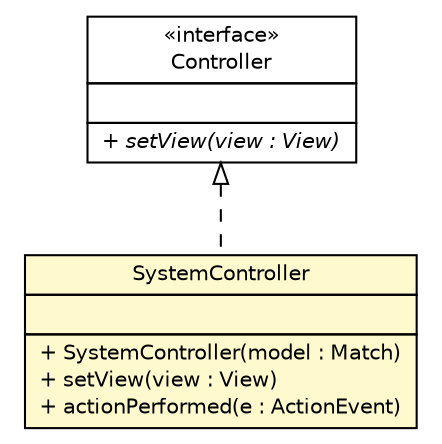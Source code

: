 #!/usr/local/bin/dot
#
# Class diagram 
# Generated by UMLGraph version R5_6 (http://www.umlgraph.org/)
#

digraph G {
	edge [fontname="Helvetica",fontsize=10,labelfontname="Helvetica",labelfontsize=10];
	node [fontname="Helvetica",fontsize=10,shape=plaintext];
	nodesep=0.25;
	ranksep=0.5;
	// thmuggleton.controller.Controller
	c804 [label=<<table title="thmuggleton.controller.Controller" border="0" cellborder="1" cellspacing="0" cellpadding="2" port="p" href="./Controller.html">
		<tr><td><table border="0" cellspacing="0" cellpadding="1">
<tr><td align="center" balign="center"> &#171;interface&#187; </td></tr>
<tr><td align="center" balign="center"> Controller </td></tr>
		</table></td></tr>
		<tr><td><table border="0" cellspacing="0" cellpadding="1">
<tr><td align="left" balign="left">  </td></tr>
		</table></td></tr>
		<tr><td><table border="0" cellspacing="0" cellpadding="1">
<tr><td align="left" balign="left"><font face="Helvetica-Oblique" point-size="10.0"> + setView(view : View) </font></td></tr>
		</table></td></tr>
		</table>>, URL="./Controller.html", fontname="Helvetica", fontcolor="black", fontsize=10.0];
	// thmuggleton.controller.SystemController
	c806 [label=<<table title="thmuggleton.controller.SystemController" border="0" cellborder="1" cellspacing="0" cellpadding="2" port="p" bgcolor="lemonChiffon" href="./SystemController.html">
		<tr><td><table border="0" cellspacing="0" cellpadding="1">
<tr><td align="center" balign="center"> SystemController </td></tr>
		</table></td></tr>
		<tr><td><table border="0" cellspacing="0" cellpadding="1">
<tr><td align="left" balign="left">  </td></tr>
		</table></td></tr>
		<tr><td><table border="0" cellspacing="0" cellpadding="1">
<tr><td align="left" balign="left"> + SystemController(model : Match) </td></tr>
<tr><td align="left" balign="left"> + setView(view : View) </td></tr>
<tr><td align="left" balign="left"> + actionPerformed(e : ActionEvent) </td></tr>
		</table></td></tr>
		</table>>, URL="./SystemController.html", fontname="Helvetica", fontcolor="black", fontsize=10.0];
	//thmuggleton.controller.SystemController implements thmuggleton.controller.Controller
	c804:p -> c806:p [dir=back,arrowtail=empty,style=dashed];
}


